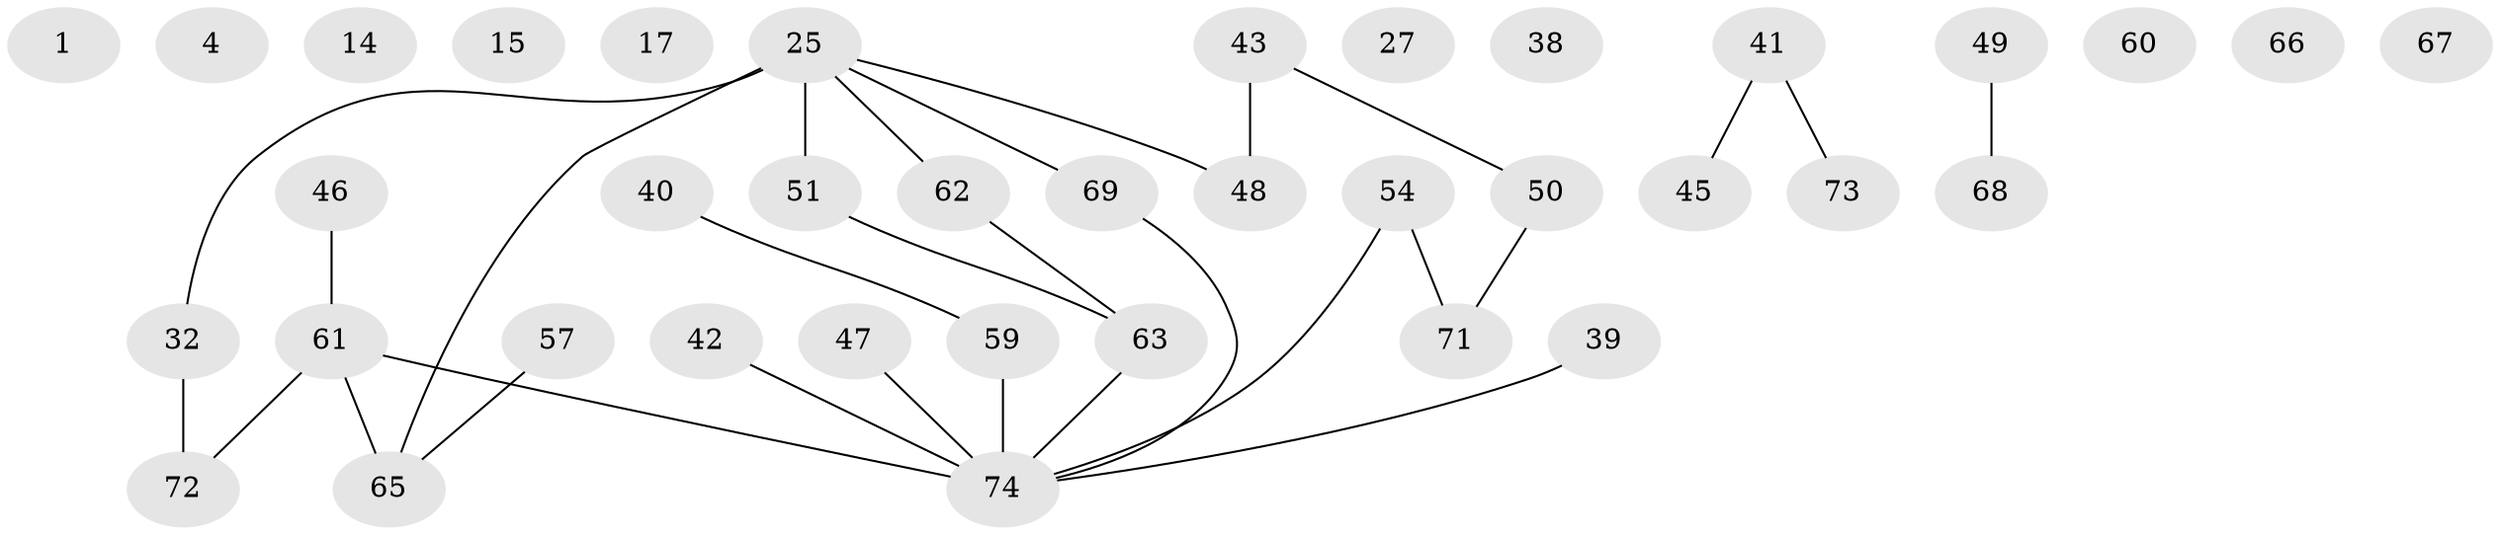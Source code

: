 // original degree distribution, {0: 0.12162162162162163, 1: 0.22972972972972974, 2: 0.33783783783783783, 3: 0.1891891891891892, 4: 0.06756756756756757, 5: 0.04054054054054054, 6: 0.013513513513513514}
// Generated by graph-tools (version 1.1) at 2025/39/03/09/25 04:39:29]
// undirected, 37 vertices, 29 edges
graph export_dot {
graph [start="1"]
  node [color=gray90,style=filled];
  1;
  4;
  14;
  15;
  17 [super="+2"];
  25 [super="+21"];
  27;
  32;
  38;
  39 [super="+35"];
  40 [super="+37"];
  41 [super="+30"];
  42;
  43;
  45;
  46;
  47;
  48;
  49;
  50;
  51;
  54 [super="+34"];
  57;
  59;
  60;
  61 [super="+16+24"];
  62 [super="+6"];
  63;
  65 [super="+36+53"];
  66;
  67;
  68;
  69 [super="+56+20"];
  71;
  72 [super="+22+70"];
  73 [super="+12"];
  74 [super="+28+55+58"];
  25 -- 32 [weight=2];
  25 -- 48;
  25 -- 51;
  25 -- 62;
  25 -- 65;
  25 -- 69;
  32 -- 72 [weight=3];
  39 -- 74;
  40 -- 59;
  41 -- 73;
  41 -- 45;
  42 -- 74;
  43 -- 48;
  43 -- 50;
  46 -- 61;
  47 -- 74;
  49 -- 68;
  50 -- 71;
  51 -- 63;
  54 -- 74;
  54 -- 71;
  57 -- 65;
  59 -- 74;
  61 -- 74 [weight=4];
  61 -- 65 [weight=2];
  61 -- 72;
  62 -- 63;
  63 -- 74 [weight=3];
  69 -- 74;
}
